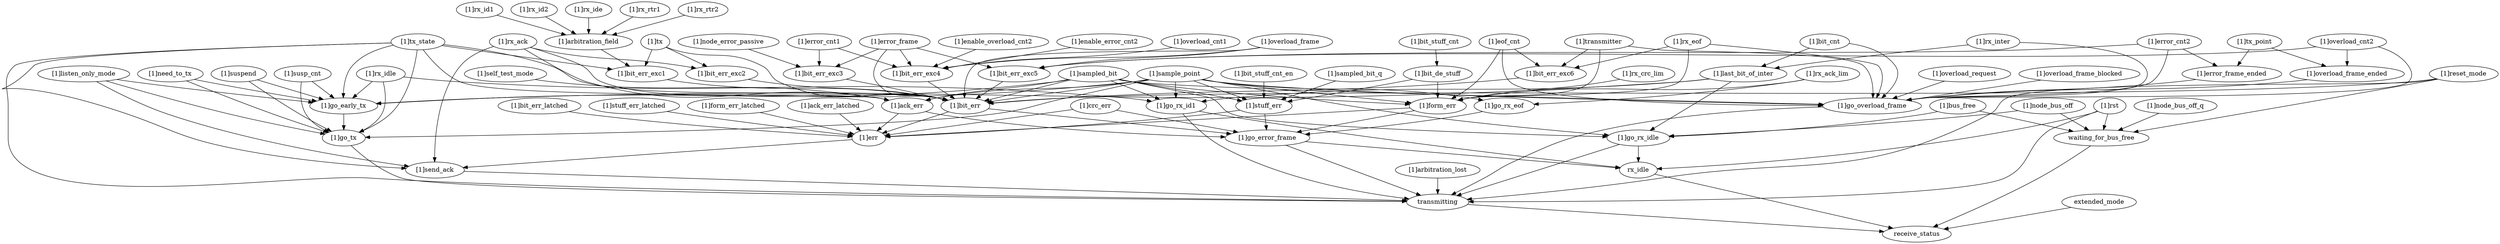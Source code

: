 strict digraph "" {
	"[1]bit_err_latched"	 [complexity=27,
		importance=0.0281976394176,
		rank=0.00104435701547];
	"[1]err"	 [complexity=17,
		importance=0.0258245117702,
		rank=0.00151908892766];
	"[1]bit_err_latched" -> "[1]err";
	"[1]rx_id1"	 [complexity=42,
		importance=0.0292641118844,
		rank=0.000696764568677];
	"[1]arbitration_field"	 [complexity=36,
		importance=0.0269031878325,
		rank=0.000747310773126];
	"[1]rx_id1" -> "[1]arbitration_field";
	"[1]rst"	 [complexity=9,
		importance=0.0168492745835,
		rank=0.00187214162039];
	transmitting	 [complexity=8,
		importance=0.00655506153803,
		rank=0.000819382692254];
	"[1]rst" -> transmitting;
	waiting_for_bus_free	 [complexity=8,
		importance=0.00509027032906,
		rank=0.000636283791132];
	"[1]rst" -> waiting_for_bus_free;
	rx_idle	 [complexity=8,
		importance=0.00435312576147,
		rank=0.000544140720184];
	"[1]rst" -> rx_idle;
	"[1]rx_inter"	 [complexity=18,
		importance=0.0148426776621,
		rank=0.000824593203451];
	"[1]go_overload_frame"	 [complexity=12,
		importance=0.0178135802547,
		rank=0.00148446502122];
	"[1]rx_inter" -> "[1]go_overload_frame";
	"[1]last_bit_of_inter"	 [complexity=15,
		importance=0.0126728886452,
		rank=0.000844859243017];
	"[1]rx_inter" -> "[1]last_bit_of_inter";
	receive_status	 [complexity=0,
		importance=0.00249248054938,
		rank=0.0];
	transmitting -> receive_status;
	"[1]bit_err_exc5"	 [complexity=32,
		importance=0.0236586135314,
		rank=0.000739331672857];
	"[1]bit_err"	 [complexity=17,
		importance=0.0213801888234,
		rank=0.00125765816608];
	"[1]bit_err_exc5" -> "[1]bit_err";
	"[1]bit_err_exc6"	 [complexity=32,
		importance=0.0234124498502,
		rank=0.000731639057819];
	"[1]bit_err_exc6" -> "[1]bit_err";
	"[1]bit_err_exc1"	 [complexity=32,
		importance=0.0240979936615,
		rank=0.00075306230192];
	"[1]bit_err_exc1" -> "[1]bit_err";
	"[1]bit_err_exc2"	 [complexity=32,
		importance=0.0237973260776,
		rank=0.000743666439926];
	"[1]bit_err_exc2" -> "[1]bit_err";
	"[1]bit_err_exc3"	 [complexity=32,
		importance=0.0232833475401,
		rank=0.000727604610628];
	"[1]bit_err_exc3" -> "[1]bit_err";
	"[1]go_early_tx"	 [complexity=21,
		importance=0.0223553952326,
		rank=0.00106454263012];
	"[1]go_tx"	 [complexity=12,
		importance=0.0179658923825,
		rank=0.00149715769855];
	"[1]go_early_tx" -> "[1]go_tx";
	"[1]rx_idle"	 [complexity=15,
		importance=0.0125771637174,
		rank=0.000838477581157];
	"[1]rx_idle" -> "[1]go_early_tx";
	"[1]go_rx_id1"	 [complexity=10,
		importance=0.0107165185053,
		rank=0.00107165185053];
	"[1]rx_idle" -> "[1]go_rx_id1";
	"[1]rx_idle" -> "[1]go_tx";
	"[1]overload_cnt2"	 [complexity=37,
		importance=0.0262454109972,
		rank=0.000709335432358];
	"[1]overload_cnt2" -> "[1]bit_err_exc5";
	"[1]overload_cnt2" -> "[1]go_overload_frame";
	"[1]overload_frame_ended"	 [complexity=30,
		importance=0.0197761046008,
		rank=0.000659203486692];
	"[1]overload_cnt2" -> "[1]overload_frame_ended";
	"[1]bit_de_stuff"	 [complexity=23,
		importance=0.0159488888407,
		rank=0.000693429949595];
	"[1]form_err"	 [complexity=17,
		importance=0.0143741972108,
		rank=0.000845541012398];
	"[1]bit_de_stuff" -> "[1]form_err";
	"[1]stuff_err"	 [complexity=17,
		importance=0.0138838049404,
		rank=0.00081669440826];
	"[1]bit_de_stuff" -> "[1]stuff_err";
	"[1]enable_error_cnt2"	 [complexity=39,
		importance=0.0258484171172,
		rank=0.000662779926081];
	"[1]bit_err_exc4"	 [complexity=32,
		importance=0.0237301319836,
		rank=0.000741566624488];
	"[1]enable_error_cnt2" -> "[1]bit_err_exc4";
	"[1]error_frame"	 [complexity=37,
		importance=0.0256181483575,
		rank=0.000692382388041];
	"[1]error_frame" -> "[1]bit_err_exc5";
	"[1]error_frame" -> "[1]bit_err_exc3";
	"[1]error_frame" -> "[1]bit_err";
	"[1]error_frame" -> "[1]bit_err_exc4";
	"[1]go_overload_frame" -> transmitting;
	"[1]node_bus_off"	 [complexity=10,
		importance=0.0146406104513,
		rank=0.00146406104513];
	"[1]go_rx_idle"	 [complexity=9,
		importance=0.00660218511092,
		rank=0.000733576123436];
	"[1]node_bus_off" -> "[1]go_rx_idle";
	"[1]node_bus_off" -> waiting_for_bus_free;
	"[1]reset_mode"	 [complexity=10,
		importance=0.00666873392542,
		rank=0.000666873392542];
	"[1]reset_mode" -> transmitting;
	"[1]reset_mode" -> "[1]bit_err";
	"[1]reset_mode" -> waiting_for_bus_free;
	"[1]rx_ack_lim"	 [complexity=31,
		importance=0.0164125265207,
		rank=0.000529436339377];
	"[1]rx_ack_lim" -> "[1]form_err";
	"[1]go_rx_eof"	 [complexity=17,
		importance=0.0136556473819,
		rank=0.000803273375403];
	"[1]rx_ack_lim" -> "[1]go_rx_eof";
	"[1]tx_point"	 [complexity=33,
		importance=0.0213545681971,
		rank=0.000647108127185];
	"[1]tx_point" -> "[1]overload_frame_ended";
	"[1]error_frame_ended"	 [complexity=30,
		importance=0.0197386034823,
		rank=0.00065795344941];
	"[1]tx_point" -> "[1]error_frame_ended";
	"[1]send_ack"	 [complexity=12,
		importance=0.0186090598696,
		rank=0.00155075498913];
	"[1]send_ack" -> transmitting;
	"[1]self_test_mode"	 [complexity=23,
		importance=0.0160740705966,
		rank=0.000698872634633];
	"[1]ack_err"	 [complexity=17,
		importance=0.0144956070002,
		rank=0.000852682764717];
	"[1]self_test_mode" -> "[1]ack_err";
	"[1]overload_frame"	 [complexity=37,
		importance=0.0255107038727,
		rank=0.000689478483047];
	"[1]overload_frame" -> "[1]bit_err_exc5";
	"[1]overload_frame" -> "[1]bit_err";
	"[1]overload_frame" -> "[1]bit_err_exc4";
	"[1]rx_id2"	 [complexity=42,
		importance=0.0293693514115,
		rank=0.000699270271703];
	"[1]rx_id2" -> "[1]arbitration_field";
	"[1]need_to_tx"	 [complexity=31,
		importance=0.0286658041035,
		rank=0.000924703358178];
	"[1]need_to_tx" -> "[1]go_early_tx";
	"[1]need_to_tx" -> "[1]go_tx";
	"[1]node_error_passive"	 [complexity=36,
		importance=0.0277436804374,
		rank=0.000770657789928];
	"[1]node_error_passive" -> "[1]bit_err_exc3";
	"[1]tx_state"	 [complexity=36,
		importance=0.0264952434378,
		rank=0.000735978984383];
	"[1]tx_state" -> transmitting;
	"[1]tx_state" -> "[1]bit_err_exc1";
	"[1]tx_state" -> "[1]go_early_tx";
	"[1]tx_state" -> "[1]send_ack";
	"[1]tx_state" -> "[1]bit_err";
	"[1]tx_state" -> "[1]ack_err";
	"[1]tx_state" -> "[1]go_tx";
	"[1]overload_request"	 [complexity=30,
		importance=0.0193920438511,
		rank=0.000646401461702];
	"[1]overload_request" -> "[1]go_overload_frame";
	"[1]bit_err" -> "[1]err";
	"[1]go_error_frame"	 [complexity=10,
		importance=0.0118958885241,
		rank=0.00118958885241];
	"[1]bit_err" -> "[1]go_error_frame";
	"[1]ack_err" -> "[1]err";
	"[1]ack_err" -> "[1]go_error_frame";
	"[1]bus_free"	 [complexity=10,
		importance=0.0131900717842,
		rank=0.00131900717842];
	"[1]bus_free" -> "[1]go_rx_idle";
	"[1]bus_free" -> waiting_for_bus_free;
	"[1]go_rx_idle" -> transmitting;
	"[1]go_rx_idle" -> rx_idle;
	"[1]error_cnt2"	 [complexity=37,
		importance=0.0259454475571,
		rank=0.000701228312355];
	"[1]error_cnt2" -> "[1]bit_err_exc5";
	"[1]error_cnt2" -> "[1]go_overload_frame";
	"[1]error_cnt2" -> "[1]error_frame_ended";
	"[1]overload_frame_ended" -> "[1]go_overload_frame";
	"[1]stuff_err_latched"	 [complexity=27,
		importance=0.0277699607682,
		rank=0.00102851706549];
	"[1]stuff_err_latched" -> "[1]err";
	"[1]rx_ide"	 [complexity=42,
		importance=0.0296632367591,
		rank=0.000706267541883];
	"[1]rx_ide" -> "[1]arbitration_field";
	"[1]sampled_bit_q"	 [complexity=23,
		importance=0.0154622685368,
		rank=0.000672272545078];
	"[1]sampled_bit_q" -> "[1]stuff_err";
	"[1]form_err_latched"	 [complexity=27,
		importance=0.0278108260459,
		rank=0.00103003059429];
	"[1]form_err_latched" -> "[1]err";
	"[1]rx_eof"	 [complexity=36,
		importance=0.025472790859,
		rank=0.000707577523861];
	"[1]rx_eof" -> "[1]bit_err_exc6";
	"[1]rx_eof" -> "[1]go_overload_frame";
	"[1]rx_eof" -> "[1]form_err";
	"[1]bit_err_exc4" -> "[1]bit_err";
	"[1]go_rx_id1" -> transmitting;
	"[1]go_rx_id1" -> rx_idle;
	"[1]rx_ack"	 [complexity=35,
		importance=0.0257958414051,
		rank=0.000737024040146];
	"[1]rx_ack" -> "[1]bit_err_exc2";
	"[1]rx_ack" -> "[1]send_ack";
	"[1]rx_ack" -> "[1]bit_err";
	"[1]rx_ack" -> "[1]ack_err";
	"[1]rx_crc_lim"	 [complexity=31,
		importance=0.0164169097019,
		rank=0.000529577732319];
	"[1]rx_crc_lim" -> "[1]form_err";
	"[1]susp_cnt"	 [complexity=31,
		importance=0.0259565466187,
		rank=0.00083730795544];
	"[1]susp_cnt" -> "[1]go_early_tx";
	"[1]susp_cnt" -> "[1]go_tx";
	"[1]bit_stuff_cnt_en"	 [complexity=23,
		importance=0.0163994836671,
		rank=0.000713021029003];
	"[1]bit_stuff_cnt_en" -> "[1]stuff_err";
	"[1]rx_rtr1"	 [complexity=42,
		importance=0.0295155710406,
		rank=0.000702751691442];
	"[1]rx_rtr1" -> "[1]arbitration_field";
	"[1]transmitter"	 [complexity=36,
		importance=0.0260878141934,
		rank=0.000724661505372];
	"[1]transmitter" -> "[1]bit_err_exc6";
	"[1]transmitter" -> "[1]go_overload_frame";
	"[1]transmitter" -> "[1]form_err";
	"[1]err" -> "[1]send_ack";
	"[1]listen_only_mode"	 [complexity=17,
		importance=0.020187523466,
		rank=0.00118750138035];
	"[1]listen_only_mode" -> "[1]go_early_tx";
	"[1]listen_only_mode" -> "[1]send_ack";
	"[1]listen_only_mode" -> "[1]go_tx";
	"[1]rx_rtr2"	 [complexity=42,
		importance=0.0294827148281,
		rank=0.000701969400668];
	"[1]rx_rtr2" -> "[1]arbitration_field";
	"[1]bit_cnt"	 [complexity=18,
		importance=0.0171789526667,
		rank=0.000954386259259];
	"[1]bit_cnt" -> "[1]go_overload_frame";
	"[1]bit_cnt" -> "[1]last_bit_of_inter";
	"[1]last_bit_of_inter" -> "[1]go_early_tx";
	"[1]last_bit_of_inter" -> "[1]go_rx_idle";
	"[1]last_bit_of_inter" -> "[1]go_rx_id1";
	"[1]node_bus_off_q"	 [complexity=10,
		importance=0.00676765772414,
		rank=0.000676765772414];
	"[1]node_bus_off_q" -> waiting_for_bus_free;
	"[1]sampled_bit"	 [complexity=15,
		importance=0.0122949821016,
		rank=0.000819665473442];
	"[1]sampled_bit" -> "[1]go_early_tx";
	"[1]sampled_bit" -> "[1]go_overload_frame";
	"[1]sampled_bit" -> "[1]bit_err";
	"[1]sampled_bit" -> "[1]ack_err";
	"[1]sampled_bit" -> "[1]go_rx_idle";
	"[1]sampled_bit" -> "[1]go_rx_id1";
	"[1]sampled_bit" -> "[1]form_err";
	"[1]sampled_bit" -> "[1]stuff_err";
	"[1]sample_point"	 [complexity=15,
		importance=0.0122949821016,
		rank=0.000819665473442];
	"[1]sample_point" -> "[1]go_early_tx";
	"[1]sample_point" -> "[1]go_overload_frame";
	"[1]sample_point" -> "[1]bit_err";
	"[1]sample_point" -> "[1]ack_err";
	"[1]sample_point" -> "[1]go_rx_idle";
	"[1]sample_point" -> "[1]go_rx_id1";
	"[1]sample_point" -> "[1]go_tx";
	"[1]sample_point" -> "[1]form_err";
	"[1]sample_point" -> "[1]stuff_err";
	"[1]sample_point" -> "[1]go_rx_eof";
	"[1]overload_cnt1"	 [complexity=39,
		importance=0.0260368678675,
		rank=0.000667611996602];
	"[1]overload_cnt1" -> "[1]bit_err_exc4";
	"[1]error_cnt1"	 [complexity=39,
		importance=0.0257875483004,
		rank=0.00066121918719];
	"[1]error_cnt1" -> "[1]bit_err_exc3";
	"[1]error_cnt1" -> "[1]bit_err_exc4";
	"[1]crc_err"	 [complexity=17,
		importance=0.0147647792045,
		rank=0.000868516423792];
	"[1]crc_err" -> "[1]err";
	"[1]crc_err" -> "[1]go_error_frame";
	"[1]go_tx" -> transmitting;
	extended_mode	 [complexity=8,
		importance=0.00407094414574,
		rank=0.000508868018218];
	extended_mode -> receive_status;
	"[1]form_err" -> "[1]err";
	"[1]form_err" -> "[1]go_error_frame";
	"[1]stuff_err" -> "[1]err";
	"[1]stuff_err" -> "[1]go_error_frame";
	"[1]go_error_frame" -> transmitting;
	"[1]go_error_frame" -> rx_idle;
	"[1]ack_err_latched"	 [complexity=27,
		importance=0.027864269468,
		rank=0.00103200998029];
	"[1]ack_err_latched" -> "[1]err";
	"[1]overload_frame_blocked"	 [complexity=30,
		importance=0.020480198029,
		rank=0.000682673267635];
	"[1]overload_frame_blocked" -> "[1]go_overload_frame";
	"[1]bit_stuff_cnt"	 [complexity=25,
		importance=0.0208146240993,
		rank=0.000832584963972];
	"[1]bit_stuff_cnt" -> "[1]bit_de_stuff";
	"[1]arbitration_lost"	 [complexity=14,
		importance=0.00962380333368,
		rank=0.000687414523834];
	"[1]arbitration_lost" -> transmitting;
	"[1]eof_cnt"	 [complexity=36,
		importance=0.0257072724291,
		rank=0.000714090900808];
	"[1]eof_cnt" -> "[1]bit_err_exc6";
	"[1]eof_cnt" -> "[1]go_overload_frame";
	"[1]eof_cnt" -> "[1]form_err";
	"[1]tx"	 [complexity=36,
		importance=0.0355244592587,
		rank=0.000986790534964];
	"[1]tx" -> "[1]bit_err_exc1";
	"[1]tx" -> "[1]bit_err_exc2";
	"[1]tx" -> "[1]bit_err";
	"[1]suspend"	 [complexity=31,
		importance=0.0256682019599,
		rank=0.000828006514836];
	"[1]suspend" -> "[1]go_early_tx";
	"[1]suspend" -> "[1]go_tx";
	"[1]enable_overload_cnt2"	 [complexity=39,
		importance=0.0267253857184,
		rank=0.000685266300471];
	"[1]enable_overload_cnt2" -> "[1]bit_err_exc4";
	waiting_for_bus_free -> receive_status;
	rx_idle -> receive_status;
	"[1]error_frame_ended" -> "[1]go_overload_frame";
	"[1]go_rx_eof" -> "[1]go_error_frame";
	"[1]arbitration_field" -> "[1]bit_err_exc1";
}
